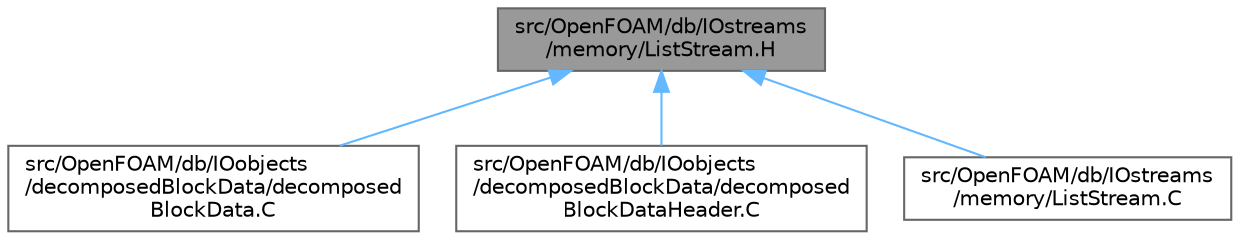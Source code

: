 digraph "src/OpenFOAM/db/IOstreams/memory/ListStream.H"
{
 // LATEX_PDF_SIZE
  bgcolor="transparent";
  edge [fontname=Helvetica,fontsize=10,labelfontname=Helvetica,labelfontsize=10];
  node [fontname=Helvetica,fontsize=10,shape=box,height=0.2,width=0.4];
  Node1 [id="Node000001",label="src/OpenFOAM/db/IOstreams\l/memory/ListStream.H",height=0.2,width=0.4,color="gray40", fillcolor="grey60", style="filled", fontcolor="black",tooltip="Input/output streams with managed List storage."];
  Node1 -> Node2 [id="edge1_Node000001_Node000002",dir="back",color="steelblue1",style="solid",tooltip=" "];
  Node2 [id="Node000002",label="src/OpenFOAM/db/IOobjects\l/decomposedBlockData/decomposed\lBlockData.C",height=0.2,width=0.4,color="grey40", fillcolor="white", style="filled",URL="$decomposedBlockData_8C.html",tooltip=" "];
  Node1 -> Node3 [id="edge2_Node000001_Node000003",dir="back",color="steelblue1",style="solid",tooltip=" "];
  Node3 [id="Node000003",label="src/OpenFOAM/db/IOobjects\l/decomposedBlockData/decomposed\lBlockDataHeader.C",height=0.2,width=0.4,color="grey40", fillcolor="white", style="filled",URL="$decomposedBlockDataHeader_8C.html",tooltip=" "];
  Node1 -> Node4 [id="edge3_Node000001_Node000004",dir="back",color="steelblue1",style="solid",tooltip=" "];
  Node4 [id="Node000004",label="src/OpenFOAM/db/IOstreams\l/memory/ListStream.C",height=0.2,width=0.4,color="grey40", fillcolor="white", style="filled",URL="$ListStream_8C.html",tooltip=" "];
}

